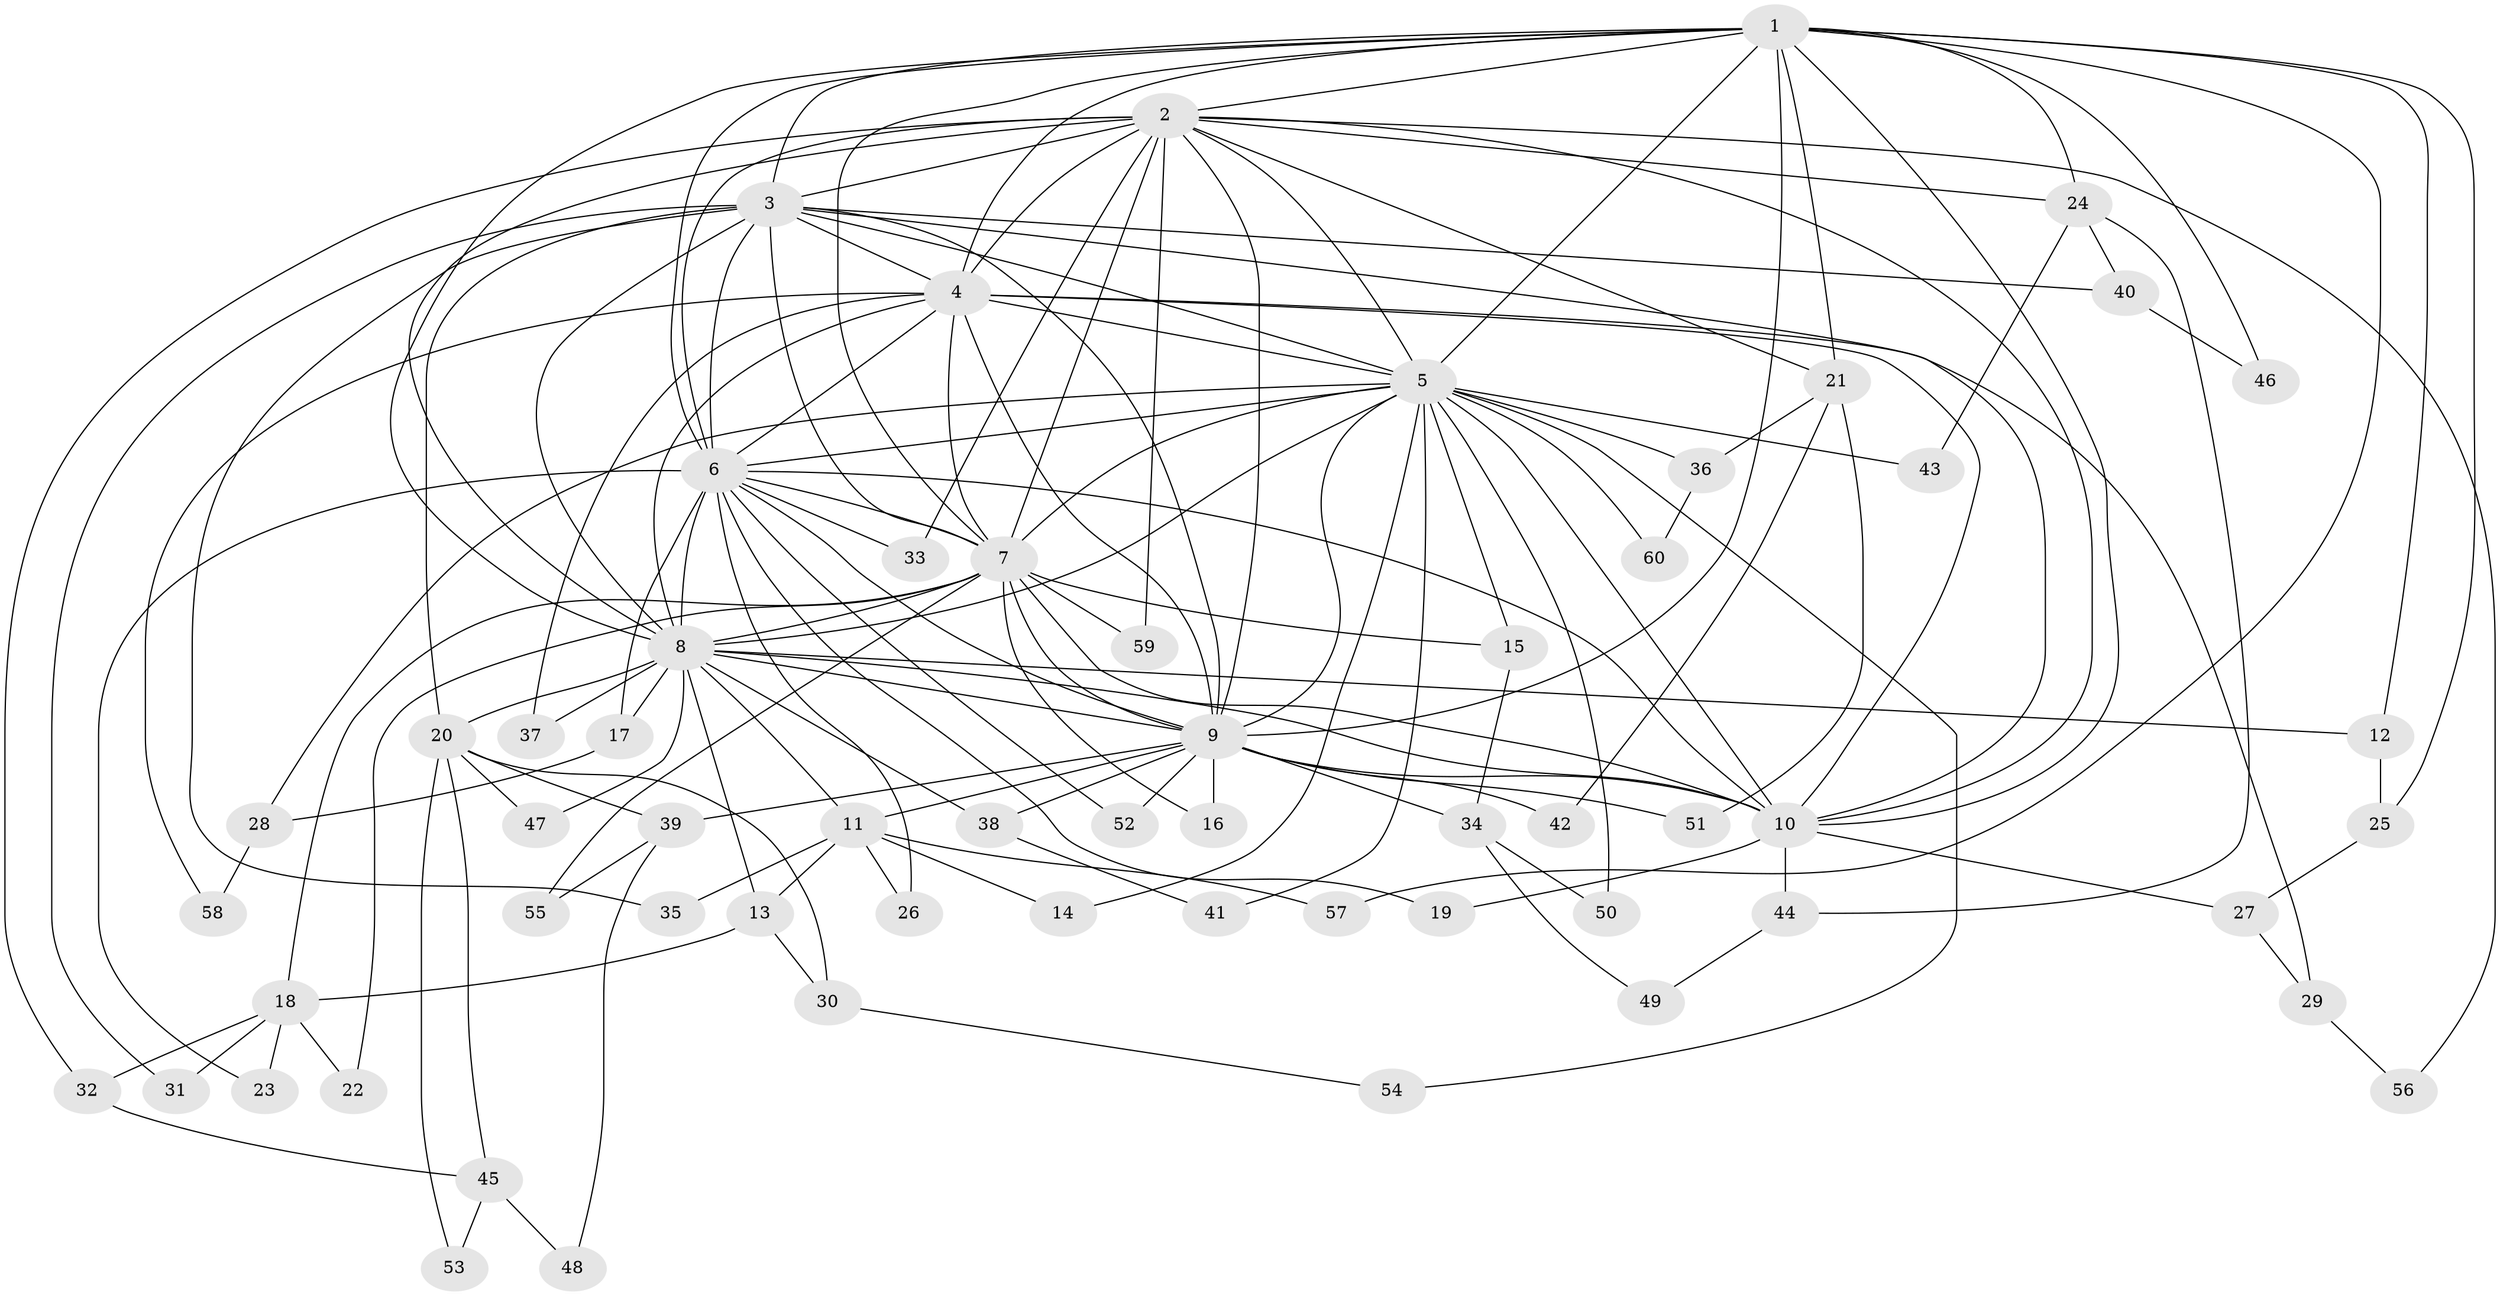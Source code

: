 // Generated by graph-tools (version 1.1) at 2025/44/03/09/25 04:44:48]
// undirected, 60 vertices, 145 edges
graph export_dot {
graph [start="1"]
  node [color=gray90,style=filled];
  1;
  2;
  3;
  4;
  5;
  6;
  7;
  8;
  9;
  10;
  11;
  12;
  13;
  14;
  15;
  16;
  17;
  18;
  19;
  20;
  21;
  22;
  23;
  24;
  25;
  26;
  27;
  28;
  29;
  30;
  31;
  32;
  33;
  34;
  35;
  36;
  37;
  38;
  39;
  40;
  41;
  42;
  43;
  44;
  45;
  46;
  47;
  48;
  49;
  50;
  51;
  52;
  53;
  54;
  55;
  56;
  57;
  58;
  59;
  60;
  1 -- 2;
  1 -- 3;
  1 -- 4;
  1 -- 5;
  1 -- 6;
  1 -- 7;
  1 -- 8;
  1 -- 9;
  1 -- 10;
  1 -- 12;
  1 -- 21;
  1 -- 24;
  1 -- 25;
  1 -- 46;
  1 -- 57;
  2 -- 3;
  2 -- 4;
  2 -- 5;
  2 -- 6;
  2 -- 7;
  2 -- 8;
  2 -- 9;
  2 -- 10;
  2 -- 21;
  2 -- 24;
  2 -- 32;
  2 -- 33;
  2 -- 56;
  2 -- 59;
  3 -- 4;
  3 -- 5;
  3 -- 6;
  3 -- 7;
  3 -- 8;
  3 -- 9;
  3 -- 10;
  3 -- 20;
  3 -- 31;
  3 -- 35;
  3 -- 40;
  4 -- 5;
  4 -- 6;
  4 -- 7;
  4 -- 8;
  4 -- 9;
  4 -- 10;
  4 -- 29;
  4 -- 37;
  4 -- 58;
  5 -- 6;
  5 -- 7;
  5 -- 8;
  5 -- 9;
  5 -- 10;
  5 -- 14;
  5 -- 15;
  5 -- 28;
  5 -- 36;
  5 -- 41;
  5 -- 43;
  5 -- 50;
  5 -- 54;
  5 -- 60;
  6 -- 7;
  6 -- 8;
  6 -- 9;
  6 -- 10;
  6 -- 17;
  6 -- 19;
  6 -- 23;
  6 -- 26;
  6 -- 33;
  6 -- 52;
  7 -- 8;
  7 -- 9;
  7 -- 10;
  7 -- 15;
  7 -- 16;
  7 -- 18;
  7 -- 22;
  7 -- 55;
  7 -- 59;
  8 -- 9;
  8 -- 10;
  8 -- 11;
  8 -- 12;
  8 -- 13;
  8 -- 17;
  8 -- 20;
  8 -- 37;
  8 -- 38;
  8 -- 47;
  9 -- 10;
  9 -- 11;
  9 -- 16;
  9 -- 34;
  9 -- 38;
  9 -- 39;
  9 -- 42;
  9 -- 51;
  9 -- 52;
  10 -- 19;
  10 -- 27;
  10 -- 44;
  11 -- 13;
  11 -- 14;
  11 -- 26;
  11 -- 35;
  11 -- 57;
  12 -- 25;
  13 -- 18;
  13 -- 30;
  15 -- 34;
  17 -- 28;
  18 -- 22;
  18 -- 23;
  18 -- 31;
  18 -- 32;
  20 -- 30;
  20 -- 39;
  20 -- 45;
  20 -- 47;
  20 -- 53;
  21 -- 36;
  21 -- 42;
  21 -- 51;
  24 -- 40;
  24 -- 43;
  24 -- 44;
  25 -- 27;
  27 -- 29;
  28 -- 58;
  29 -- 56;
  30 -- 54;
  32 -- 45;
  34 -- 49;
  34 -- 50;
  36 -- 60;
  38 -- 41;
  39 -- 48;
  39 -- 55;
  40 -- 46;
  44 -- 49;
  45 -- 48;
  45 -- 53;
}
